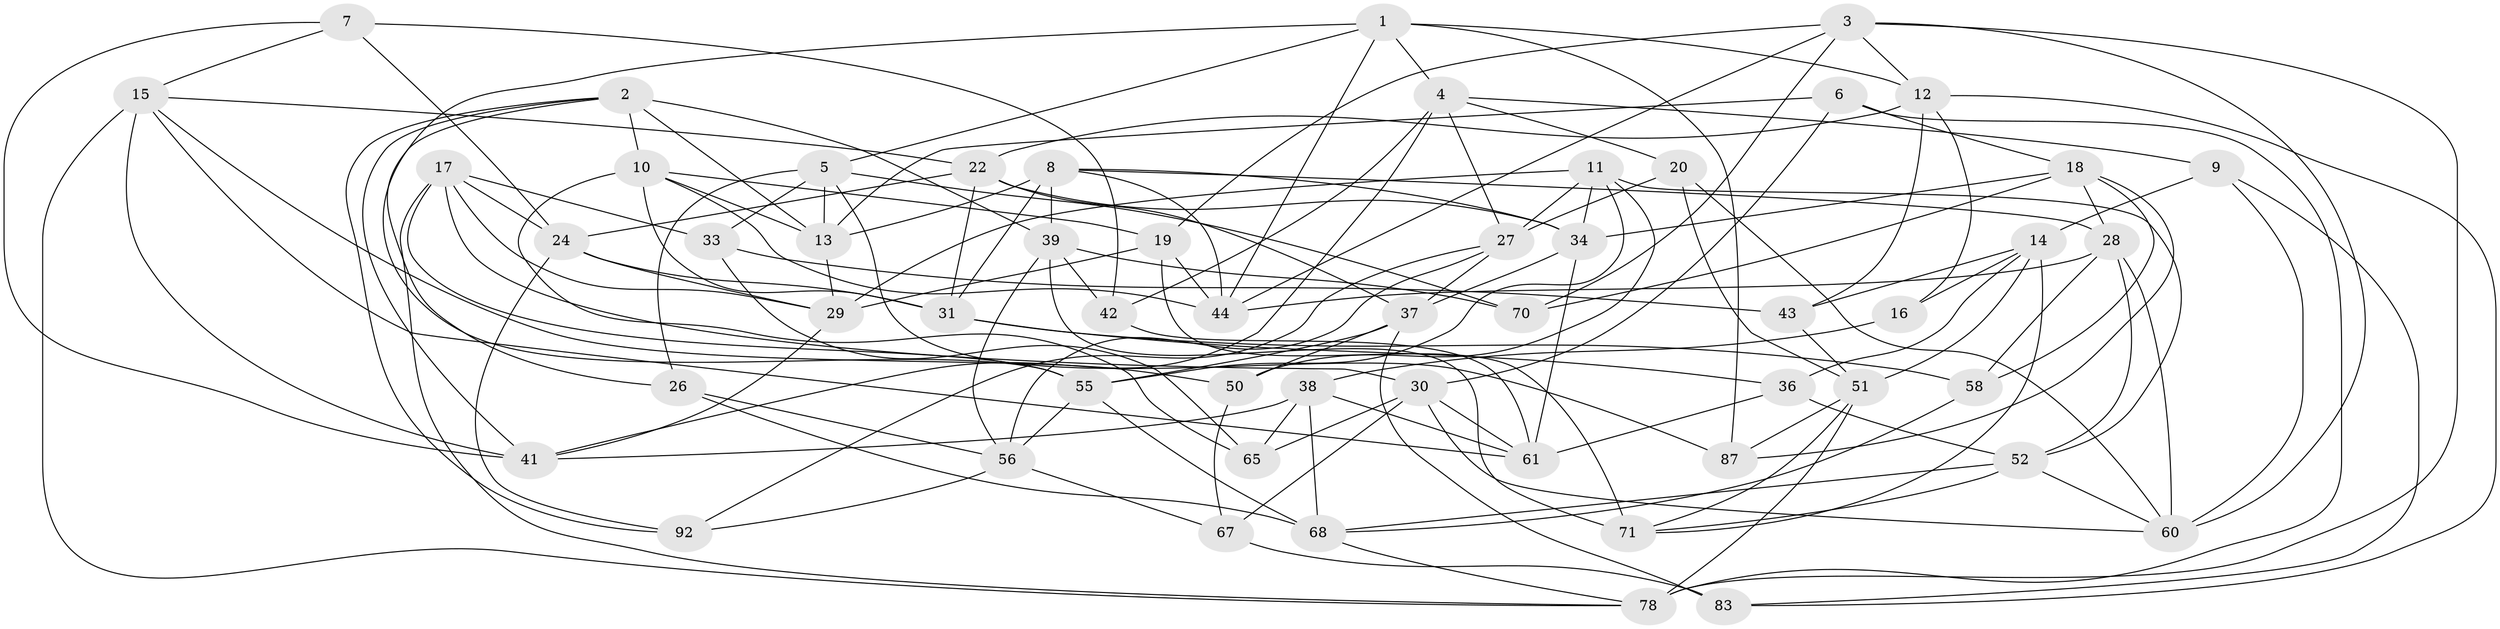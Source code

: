 // Generated by graph-tools (version 1.1) at 2025/24/03/03/25 07:24:30]
// undirected, 55 vertices, 145 edges
graph export_dot {
graph [start="1"]
  node [color=gray90,style=filled];
  1 [super="+49"];
  2 [super="+21"];
  3 [super="+82"];
  4 [super="+53"];
  5 [super="+74"];
  6;
  7;
  8 [super="+45"];
  9;
  10 [super="+85"];
  11 [super="+54"];
  12 [super="+40"];
  13 [super="+48"];
  14 [super="+72"];
  15 [super="+76"];
  16;
  17 [super="+23"];
  18 [super="+35"];
  19 [super="+62"];
  20;
  22 [super="+25"];
  24 [super="+32"];
  26;
  27 [super="+84"];
  28 [super="+59"];
  29 [super="+80"];
  30 [super="+63"];
  31 [super="+69"];
  33;
  34 [super="+90"];
  36;
  37 [super="+46"];
  38 [super="+73"];
  39 [super="+47"];
  41 [super="+64"];
  42;
  43;
  44 [super="+88"];
  50;
  51 [super="+81"];
  52 [super="+89"];
  55 [super="+57"];
  56 [super="+77"];
  58;
  60 [super="+66"];
  61 [super="+75"];
  65;
  67;
  68 [super="+79"];
  70;
  71 [super="+91"];
  78 [super="+86"];
  83;
  87;
  92;
  1 -- 5;
  1 -- 87;
  1 -- 4;
  1 -- 12;
  1 -- 44;
  1 -- 55;
  2 -- 26;
  2 -- 13;
  2 -- 41;
  2 -- 92;
  2 -- 39;
  2 -- 10;
  3 -- 70;
  3 -- 78;
  3 -- 19;
  3 -- 60;
  3 -- 44;
  3 -- 12;
  4 -- 9;
  4 -- 41;
  4 -- 42;
  4 -- 27;
  4 -- 20;
  5 -- 87;
  5 -- 26;
  5 -- 33;
  5 -- 13;
  5 -- 70;
  6 -- 13;
  6 -- 18;
  6 -- 30;
  6 -- 78;
  7 -- 42;
  7 -- 41;
  7 -- 24;
  7 -- 15;
  8 -- 44;
  8 -- 13;
  8 -- 39;
  8 -- 31;
  8 -- 28;
  8 -- 34;
  9 -- 83;
  9 -- 60;
  9 -- 14;
  10 -- 44;
  10 -- 13;
  10 -- 65;
  10 -- 19;
  10 -- 31;
  11 -- 27;
  11 -- 34;
  11 -- 50;
  11 -- 52;
  11 -- 55;
  11 -- 29;
  12 -- 16;
  12 -- 22;
  12 -- 43;
  12 -- 83;
  13 -- 29;
  14 -- 43;
  14 -- 16;
  14 -- 36;
  14 -- 71;
  14 -- 51;
  15 -- 22;
  15 -- 78;
  15 -- 41;
  15 -- 50;
  15 -- 61;
  16 -- 38 [weight=2];
  17 -- 30;
  17 -- 33;
  17 -- 78;
  17 -- 24;
  17 -- 29;
  17 -- 55;
  18 -- 70;
  18 -- 58;
  18 -- 34;
  18 -- 87;
  18 -- 28;
  19 -- 71 [weight=2];
  19 -- 44;
  19 -- 29;
  20 -- 27;
  20 -- 60;
  20 -- 51;
  22 -- 37;
  22 -- 24;
  22 -- 31;
  22 -- 34;
  24 -- 29;
  24 -- 92;
  24 -- 31;
  26 -- 56;
  26 -- 68;
  27 -- 92;
  27 -- 56;
  27 -- 37;
  28 -- 58;
  28 -- 52;
  28 -- 44;
  28 -- 60;
  29 -- 41;
  30 -- 65;
  30 -- 67;
  30 -- 61;
  30 -- 60;
  31 -- 58;
  31 -- 36;
  33 -- 43;
  33 -- 65;
  34 -- 61;
  34 -- 37;
  36 -- 61;
  36 -- 52;
  37 -- 83;
  37 -- 50;
  37 -- 55;
  38 -- 41;
  38 -- 65;
  38 -- 68;
  38 -- 61;
  39 -- 70;
  39 -- 42;
  39 -- 71;
  39 -- 56;
  42 -- 61;
  43 -- 51;
  50 -- 67;
  51 -- 87;
  51 -- 78;
  51 -- 71;
  52 -- 60;
  52 -- 68;
  52 -- 71;
  55 -- 68;
  55 -- 56;
  56 -- 92;
  56 -- 67;
  58 -- 68;
  67 -- 83;
  68 -- 78;
}
